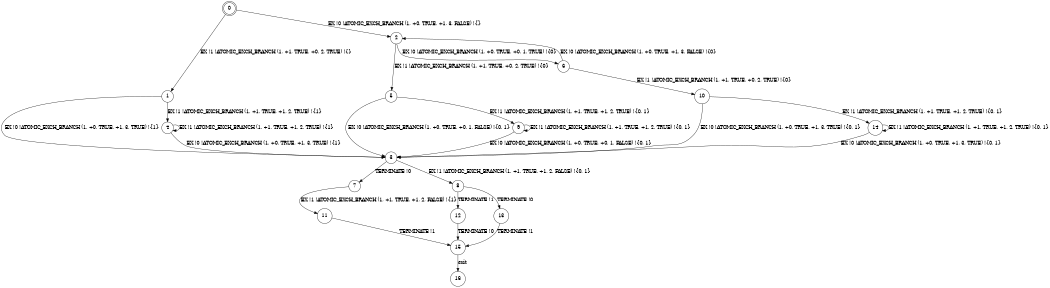 digraph BCG {
size = "7, 10.5";
center = TRUE;
node [shape = circle];
0 [peripheries = 2];
0 -> 1 [label = "EX !1 !ATOMIC_EXCH_BRANCH (1, +1, TRUE, +0, 2, TRUE) !{}"];
0 -> 2 [label = "EX !0 !ATOMIC_EXCH_BRANCH (1, +0, TRUE, +1, 3, FALSE) !{}"];
1 -> 3 [label = "EX !0 !ATOMIC_EXCH_BRANCH (1, +0, TRUE, +1, 3, TRUE) !{1}"];
1 -> 4 [label = "EX !1 !ATOMIC_EXCH_BRANCH (1, +1, TRUE, +1, 2, TRUE) !{1}"];
2 -> 5 [label = "EX !1 !ATOMIC_EXCH_BRANCH (1, +1, TRUE, +0, 2, TRUE) !{0}"];
2 -> 6 [label = "EX !0 !ATOMIC_EXCH_BRANCH (1, +0, TRUE, +0, 1, TRUE) !{0}"];
3 -> 7 [label = "TERMINATE !0"];
3 -> 8 [label = "EX !1 !ATOMIC_EXCH_BRANCH (1, +1, TRUE, +1, 2, FALSE) !{0, 1}"];
4 -> 3 [label = "EX !0 !ATOMIC_EXCH_BRANCH (1, +0, TRUE, +1, 3, TRUE) !{1}"];
4 -> 4 [label = "EX !1 !ATOMIC_EXCH_BRANCH (1, +1, TRUE, +1, 2, TRUE) !{1}"];
5 -> 9 [label = "EX !1 !ATOMIC_EXCH_BRANCH (1, +1, TRUE, +1, 2, TRUE) !{0, 1}"];
5 -> 3 [label = "EX !0 !ATOMIC_EXCH_BRANCH (1, +0, TRUE, +0, 1, FALSE) !{0, 1}"];
6 -> 10 [label = "EX !1 !ATOMIC_EXCH_BRANCH (1, +1, TRUE, +0, 2, TRUE) !{0}"];
6 -> 2 [label = "EX !0 !ATOMIC_EXCH_BRANCH (1, +0, TRUE, +1, 3, FALSE) !{0}"];
7 -> 11 [label = "EX !1 !ATOMIC_EXCH_BRANCH (1, +1, TRUE, +1, 2, FALSE) !{1}"];
8 -> 12 [label = "TERMINATE !1"];
8 -> 13 [label = "TERMINATE !0"];
9 -> 9 [label = "EX !1 !ATOMIC_EXCH_BRANCH (1, +1, TRUE, +1, 2, TRUE) !{0, 1}"];
9 -> 3 [label = "EX !0 !ATOMIC_EXCH_BRANCH (1, +0, TRUE, +0, 1, FALSE) !{0, 1}"];
10 -> 14 [label = "EX !1 !ATOMIC_EXCH_BRANCH (1, +1, TRUE, +1, 2, TRUE) !{0, 1}"];
10 -> 3 [label = "EX !0 !ATOMIC_EXCH_BRANCH (1, +0, TRUE, +1, 3, TRUE) !{0, 1}"];
11 -> 15 [label = "TERMINATE !1"];
12 -> 15 [label = "TERMINATE !0"];
13 -> 15 [label = "TERMINATE !1"];
14 -> 14 [label = "EX !1 !ATOMIC_EXCH_BRANCH (1, +1, TRUE, +1, 2, TRUE) !{0, 1}"];
14 -> 3 [label = "EX !0 !ATOMIC_EXCH_BRANCH (1, +0, TRUE, +1, 3, TRUE) !{0, 1}"];
15 -> 16 [label = "exit"];
}

